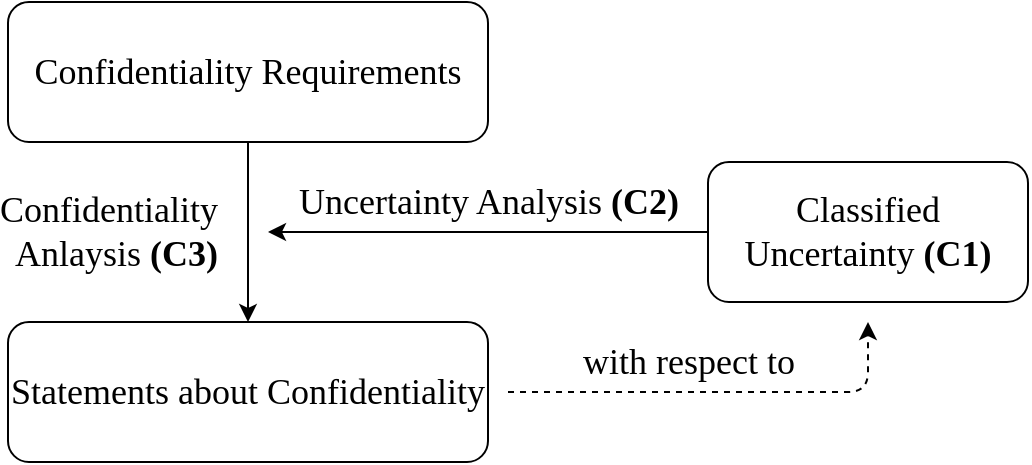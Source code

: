 <mxfile version="14.9.6" type="device"><diagram id="p5rMHtsmv_MI33ohtBgk" name="Seite-1"><mxGraphModel dx="677" dy="391" grid="1" gridSize="10" guides="1" tooltips="1" connect="1" arrows="1" fold="1" page="1" pageScale="1" pageWidth="827" pageHeight="1169" math="0" shadow="0"><root><mxCell id="0"/><mxCell id="1" parent="0"/><mxCell id="PVXPAiudUAwhVM-ZBF-F-4" style="edgeStyle=orthogonalEdgeStyle;rounded=0;orthogonalLoop=1;jettySize=auto;html=1;" parent="1" source="PVXPAiudUAwhVM-ZBF-F-1" target="PVXPAiudUAwhVM-ZBF-F-2" edge="1"><mxGeometry relative="1" as="geometry"/></mxCell><mxCell id="PVXPAiudUAwhVM-ZBF-F-7" value="&lt;div style=&quot;text-align: right&quot;&gt;&lt;span style=&quot;font-family: &amp;#34;linux libertine&amp;#34; ; font-size: 18px&quot;&gt;Confidentiality&lt;/span&gt;&lt;/div&gt;&lt;span style=&quot;font-family: &amp;#34;linux libertine&amp;#34; ; font-size: 18px&quot;&gt;&lt;div style=&quot;text-align: right&quot;&gt;Anlaysis &lt;b&gt;(C3)&lt;/b&gt;&lt;/div&gt;&lt;/span&gt;" style="edgeLabel;html=1;align=center;verticalAlign=middle;resizable=0;points=[];labelBackgroundColor=none;" parent="PVXPAiudUAwhVM-ZBF-F-4" vertex="1" connectable="0"><mxGeometry x="-0.12" relative="1" as="geometry"><mxPoint x="-70" y="5" as="offset"/></mxGeometry></mxCell><mxCell id="PVXPAiudUAwhVM-ZBF-F-1" value="&lt;span style=&quot;font-family: &amp;#34;linux libertine&amp;#34; ; text-align: left&quot;&gt;&lt;span style=&quot;font-size: 18px&quot;&gt;Confidentiality Requirements&lt;/span&gt;&lt;/span&gt;" style="rounded=1;whiteSpace=wrap;html=1;" parent="1" vertex="1"><mxGeometry x="230" y="90" width="240" height="70" as="geometry"/></mxCell><mxCell id="XaiyOBONM3FbABidWfja-1" style="edgeStyle=orthogonalEdgeStyle;rounded=1;orthogonalLoop=1;jettySize=auto;html=1;dashed=1;" parent="1" edge="1"><mxGeometry relative="1" as="geometry"><mxPoint x="480" y="285" as="sourcePoint"/><mxPoint x="660" y="250" as="targetPoint"/><Array as="points"><mxPoint x="660" y="285"/><mxPoint x="660" y="250"/></Array></mxGeometry></mxCell><mxCell id="XaiyOBONM3FbABidWfja-6" value="&lt;span style=&quot;font-family: &amp;#34;linux libertine&amp;#34; ; font-size: 18px ; text-align: left&quot;&gt;with respect to&lt;/span&gt;" style="edgeLabel;html=1;align=center;verticalAlign=middle;resizable=0;points=[];" parent="XaiyOBONM3FbABidWfja-1" vertex="1" connectable="0"><mxGeometry x="-0.395" y="1" relative="1" as="geometry"><mxPoint x="25" y="-14" as="offset"/></mxGeometry></mxCell><mxCell id="PVXPAiudUAwhVM-ZBF-F-2" value="&lt;span style=&quot;font-family: &amp;#34;linux libertine&amp;#34; ; text-align: left&quot;&gt;&lt;span style=&quot;font-size: 18px&quot;&gt;Statements about Confidentiality&lt;/span&gt;&lt;br&gt;&lt;/span&gt;" style="rounded=1;whiteSpace=wrap;html=1;" parent="1" vertex="1"><mxGeometry x="230" y="250" width="240" height="70" as="geometry"/></mxCell><mxCell id="PVXPAiudUAwhVM-ZBF-F-5" style="edgeStyle=orthogonalEdgeStyle;rounded=0;orthogonalLoop=1;jettySize=auto;html=1;exitX=0;exitY=0.5;exitDx=0;exitDy=0;" parent="1" source="PVXPAiudUAwhVM-ZBF-F-3" edge="1"><mxGeometry relative="1" as="geometry"><mxPoint x="360" y="205" as="targetPoint"/><mxPoint x="495.25" y="204.8" as="sourcePoint"/></mxGeometry></mxCell><mxCell id="PVXPAiudUAwhVM-ZBF-F-8" value="&lt;span style=&quot;font-family: &amp;#34;linux libertine&amp;#34; ; font-size: 18px ; text-align: left&quot;&gt;Uncertainty Analysis &lt;b&gt;(C2)&lt;/b&gt;&lt;/span&gt;" style="edgeLabel;html=1;align=center;verticalAlign=middle;resizable=0;points=[];labelBackgroundColor=none;" parent="PVXPAiudUAwhVM-ZBF-F-5" vertex="1" connectable="0"><mxGeometry x="-0.081" relative="1" as="geometry"><mxPoint x="-9" y="-15" as="offset"/></mxGeometry></mxCell><mxCell id="PVXPAiudUAwhVM-ZBF-F-3" value="&lt;span style=&quot;font-family: &amp;#34;linux libertine&amp;#34; ; font-size: 18px ; text-align: left&quot;&gt;Classified&lt;br&gt;Uncertainty &lt;b&gt;(C1)&lt;/b&gt;&lt;/span&gt;" style="rounded=1;whiteSpace=wrap;html=1;" parent="1" vertex="1"><mxGeometry x="580" y="170" width="160" height="70" as="geometry"/></mxCell></root></mxGraphModel></diagram></mxfile>